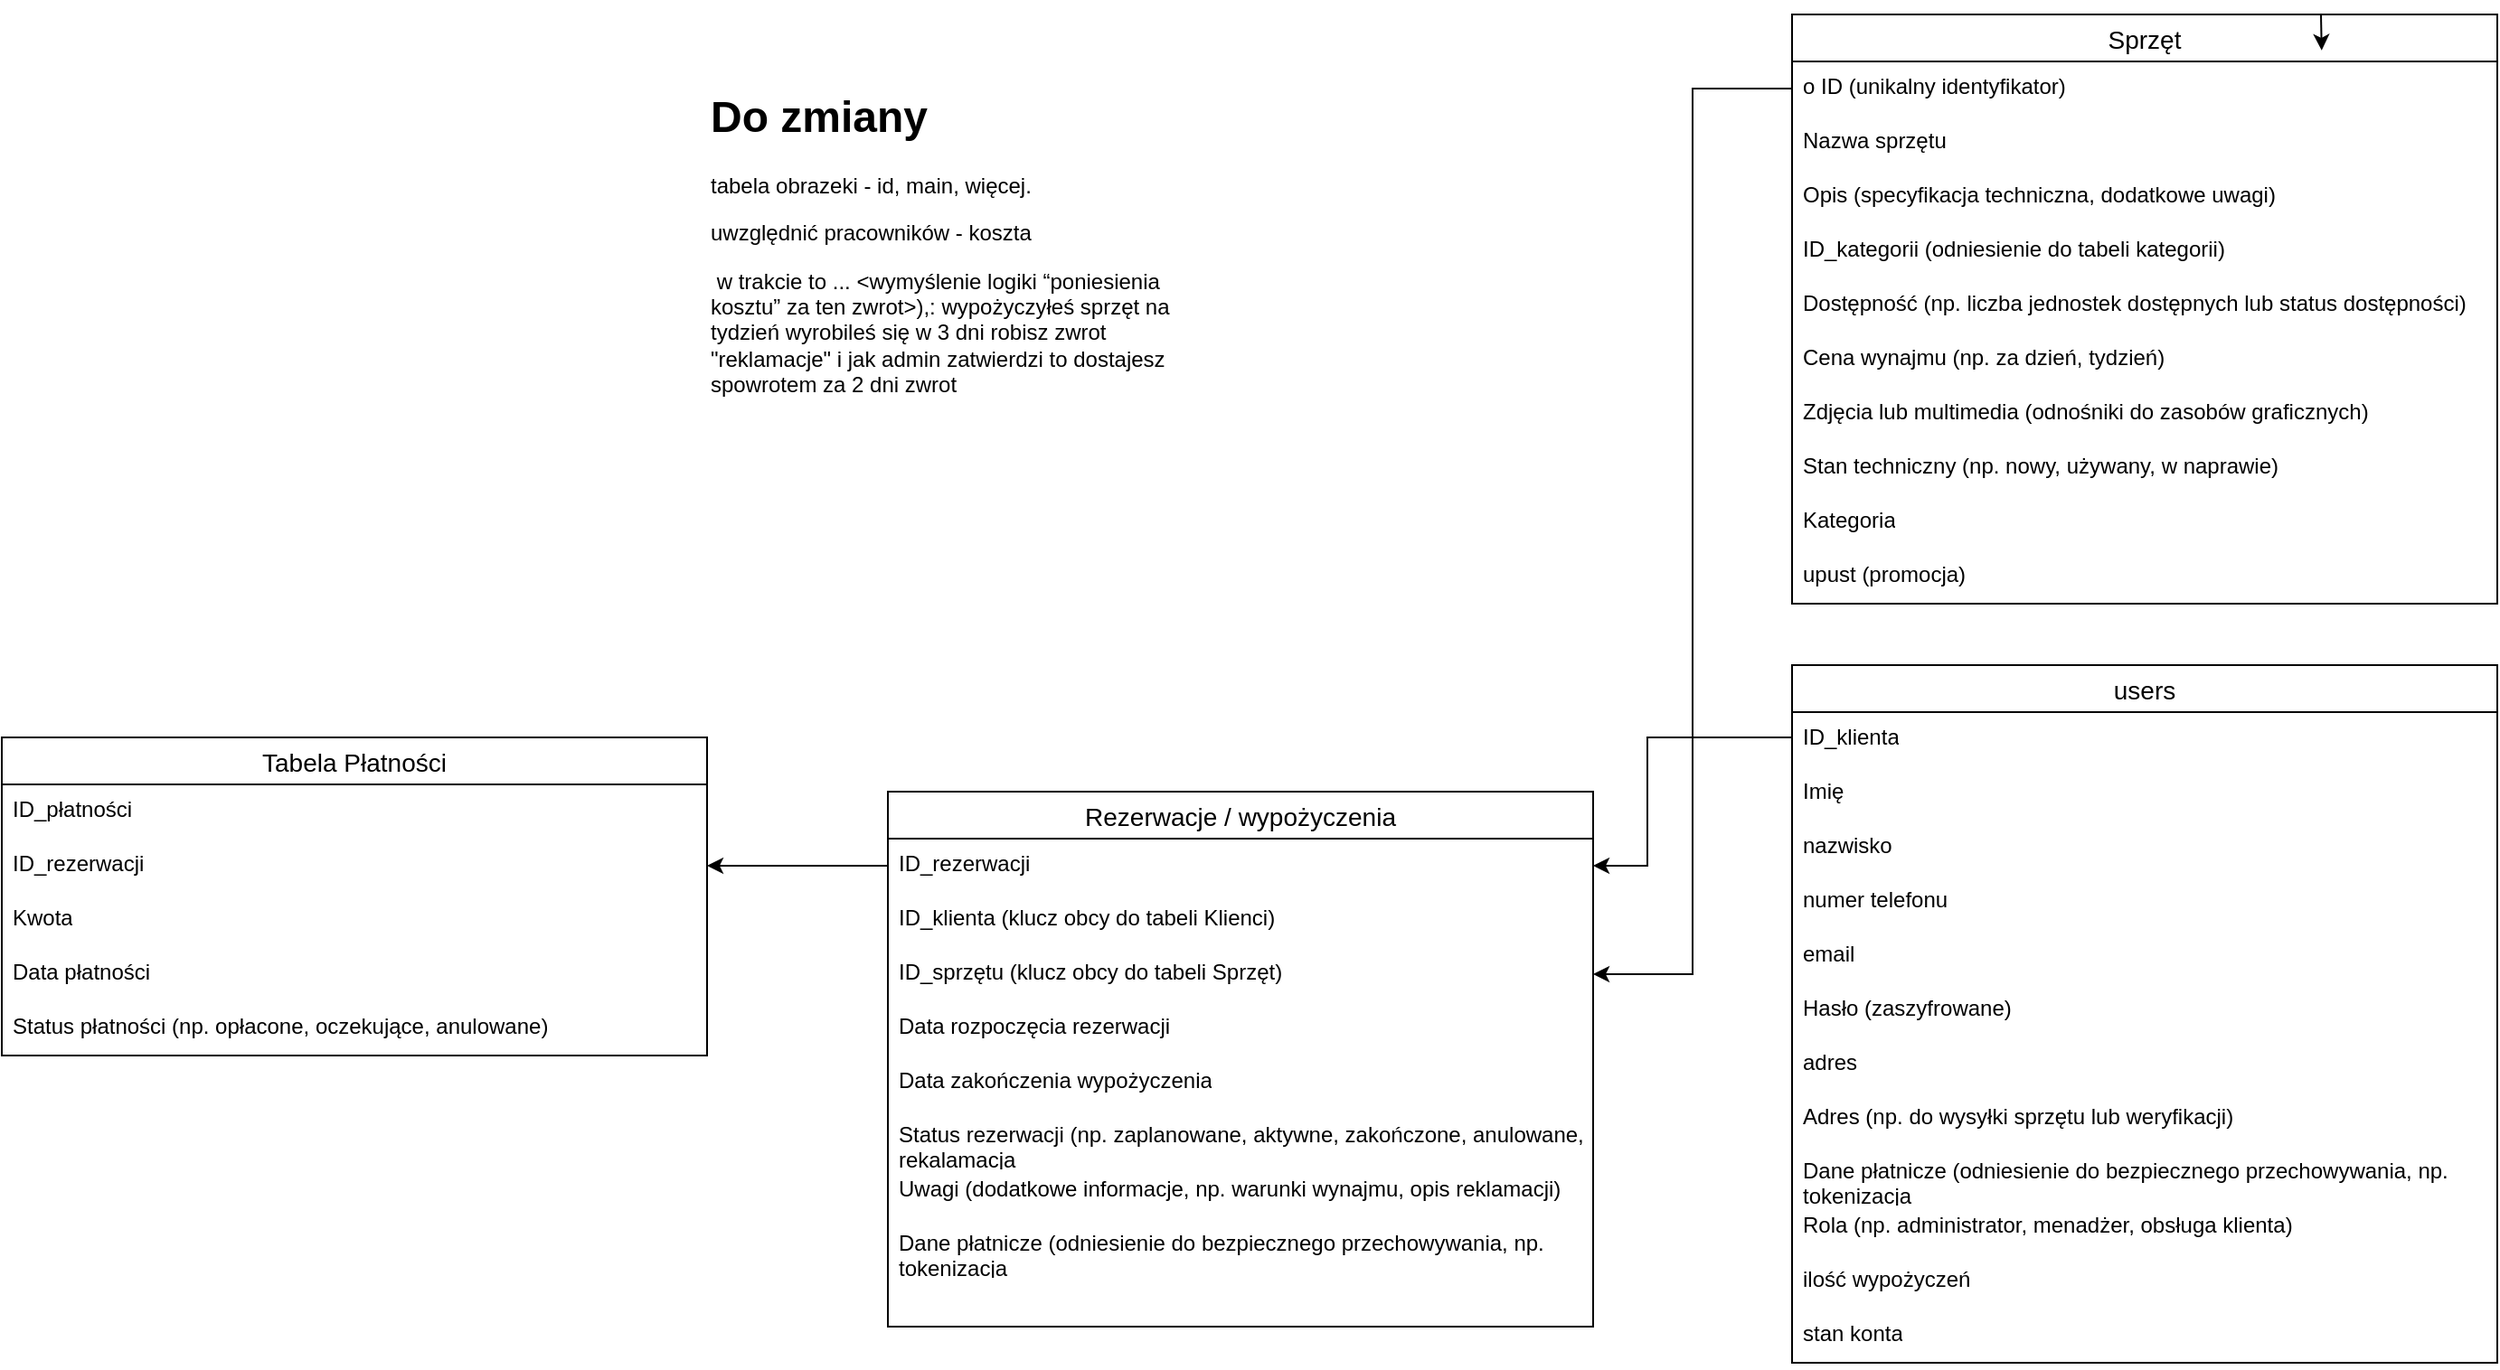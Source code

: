 <mxfile version="27.0.2">
  <diagram name="Strona-1" id="lWSHSH4AXyFH2gYiXC6V">
    <mxGraphModel dx="2864" dy="1236" grid="1" gridSize="10" guides="1" tooltips="1" connect="1" arrows="1" fold="1" page="1" pageScale="1" pageWidth="827" pageHeight="1169" math="0" shadow="0">
      <root>
        <mxCell id="0" />
        <mxCell id="1" parent="0" />
        <mxCell id="F-tQbkLNRFU5ONKQHyZZ-1" value="Sprzęt" style="swimlane;fontStyle=0;childLayout=stackLayout;horizontal=1;startSize=26;horizontalStack=0;resizeParent=1;resizeParentMax=0;resizeLast=0;collapsible=1;marginBottom=0;align=center;fontSize=14;" parent="1" vertex="1">
          <mxGeometry x="930" y="390" width="390" height="326" as="geometry" />
        </mxCell>
        <mxCell id="F-tQbkLNRFU5ONKQHyZZ-2" value="o ID (unikalny identyfikator)" style="text;strokeColor=none;fillColor=none;spacingLeft=4;spacingRight=4;overflow=hidden;rotatable=0;points=[[0,0.5],[1,0.5]];portConstraint=eastwest;fontSize=12;whiteSpace=wrap;html=1;" parent="F-tQbkLNRFU5ONKQHyZZ-1" vertex="1">
          <mxGeometry y="26" width="390" height="30" as="geometry" />
        </mxCell>
        <mxCell id="F-tQbkLNRFU5ONKQHyZZ-3" value="Nazwa sprzętu " style="text;strokeColor=none;fillColor=none;spacingLeft=4;spacingRight=4;overflow=hidden;rotatable=0;points=[[0,0.5],[1,0.5]];portConstraint=eastwest;fontSize=12;whiteSpace=wrap;html=1;" parent="F-tQbkLNRFU5ONKQHyZZ-1" vertex="1">
          <mxGeometry y="56" width="390" height="30" as="geometry" />
        </mxCell>
        <mxCell id="F-tQbkLNRFU5ONKQHyZZ-4" value="Opis (specyfikacja techniczna, dodatkowe uwagi)" style="text;strokeColor=none;fillColor=none;spacingLeft=4;spacingRight=4;overflow=hidden;rotatable=0;points=[[0,0.5],[1,0.5]];portConstraint=eastwest;fontSize=12;whiteSpace=wrap;html=1;" parent="F-tQbkLNRFU5ONKQHyZZ-1" vertex="1">
          <mxGeometry y="86" width="390" height="30" as="geometry" />
        </mxCell>
        <mxCell id="F-tQbkLNRFU5ONKQHyZZ-9" value="ID_kategorii (odniesienie do tabeli kategorii) " style="text;strokeColor=none;fillColor=none;spacingLeft=4;spacingRight=4;overflow=hidden;rotatable=0;points=[[0,0.5],[1,0.5]];portConstraint=eastwest;fontSize=12;whiteSpace=wrap;html=1;" parent="F-tQbkLNRFU5ONKQHyZZ-1" vertex="1">
          <mxGeometry y="116" width="390" height="30" as="geometry" />
        </mxCell>
        <mxCell id="F-tQbkLNRFU5ONKQHyZZ-10" value="Dostępność (np. liczba jednostek dostępnych lub status dostępności) " style="text;strokeColor=none;fillColor=none;spacingLeft=4;spacingRight=4;overflow=hidden;rotatable=0;points=[[0,0.5],[1,0.5]];portConstraint=eastwest;fontSize=12;whiteSpace=wrap;html=1;" parent="F-tQbkLNRFU5ONKQHyZZ-1" vertex="1">
          <mxGeometry y="146" width="390" height="30" as="geometry" />
        </mxCell>
        <mxCell id="F-tQbkLNRFU5ONKQHyZZ-11" value="Cena wynajmu (np. za dzień, tydzień) " style="text;strokeColor=none;fillColor=none;spacingLeft=4;spacingRight=4;overflow=hidden;rotatable=0;points=[[0,0.5],[1,0.5]];portConstraint=eastwest;fontSize=12;whiteSpace=wrap;html=1;" parent="F-tQbkLNRFU5ONKQHyZZ-1" vertex="1">
          <mxGeometry y="176" width="390" height="30" as="geometry" />
        </mxCell>
        <mxCell id="F-tQbkLNRFU5ONKQHyZZ-12" value="Zdjęcia lub multimedia (odnośniki do zasobów graficznych) " style="text;strokeColor=none;fillColor=none;spacingLeft=4;spacingRight=4;overflow=hidden;rotatable=0;points=[[0,0.5],[1,0.5]];portConstraint=eastwest;fontSize=12;whiteSpace=wrap;html=1;" parent="F-tQbkLNRFU5ONKQHyZZ-1" vertex="1">
          <mxGeometry y="206" width="390" height="30" as="geometry" />
        </mxCell>
        <mxCell id="F-tQbkLNRFU5ONKQHyZZ-13" value="Stan techniczny (np. nowy, używany, w naprawie)" style="text;strokeColor=none;fillColor=none;spacingLeft=4;spacingRight=4;overflow=hidden;rotatable=0;points=[[0,0.5],[1,0.5]];portConstraint=eastwest;fontSize=12;whiteSpace=wrap;html=1;" parent="F-tQbkLNRFU5ONKQHyZZ-1" vertex="1">
          <mxGeometry y="236" width="390" height="30" as="geometry" />
        </mxCell>
        <mxCell id="F-tQbkLNRFU5ONKQHyZZ-14" value="Kategoria&lt;div&gt;&lt;br&gt;&lt;/div&gt;" style="text;strokeColor=none;fillColor=none;spacingLeft=4;spacingRight=4;overflow=hidden;rotatable=0;points=[[0,0.5],[1,0.5]];portConstraint=eastwest;fontSize=12;whiteSpace=wrap;html=1;" parent="F-tQbkLNRFU5ONKQHyZZ-1" vertex="1">
          <mxGeometry y="266" width="390" height="30" as="geometry" />
        </mxCell>
        <mxCell id="F-tQbkLNRFU5ONKQHyZZ-54" value="&lt;div&gt;upust (promocja)&lt;/div&gt;" style="text;strokeColor=none;fillColor=none;spacingLeft=4;spacingRight=4;overflow=hidden;rotatable=0;points=[[0,0.5],[1,0.5]];portConstraint=eastwest;fontSize=12;whiteSpace=wrap;html=1;" parent="F-tQbkLNRFU5ONKQHyZZ-1" vertex="1">
          <mxGeometry y="296" width="390" height="30" as="geometry" />
        </mxCell>
        <mxCell id="F-tQbkLNRFU5ONKQHyZZ-15" value="users" style="swimlane;fontStyle=0;childLayout=stackLayout;horizontal=1;startSize=26;horizontalStack=0;resizeParent=1;resizeParentMax=0;resizeLast=0;collapsible=1;marginBottom=0;align=center;fontSize=14;" parent="1" vertex="1">
          <mxGeometry x="930" y="750" width="390" height="386" as="geometry" />
        </mxCell>
        <mxCell id="F-tQbkLNRFU5ONKQHyZZ-16" value="ID_klienta " style="text;strokeColor=none;fillColor=none;spacingLeft=4;spacingRight=4;overflow=hidden;rotatable=0;points=[[0,0.5],[1,0.5]];portConstraint=eastwest;fontSize=12;whiteSpace=wrap;html=1;" parent="F-tQbkLNRFU5ONKQHyZZ-15" vertex="1">
          <mxGeometry y="26" width="390" height="30" as="geometry" />
        </mxCell>
        <mxCell id="F-tQbkLNRFU5ONKQHyZZ-17" value="Imię" style="text;strokeColor=none;fillColor=none;spacingLeft=4;spacingRight=4;overflow=hidden;rotatable=0;points=[[0,0.5],[1,0.5]];portConstraint=eastwest;fontSize=12;whiteSpace=wrap;html=1;" parent="F-tQbkLNRFU5ONKQHyZZ-15" vertex="1">
          <mxGeometry y="56" width="390" height="30" as="geometry" />
        </mxCell>
        <mxCell id="F-tQbkLNRFU5ONKQHyZZ-18" value="nazwisko" style="text;strokeColor=none;fillColor=none;spacingLeft=4;spacingRight=4;overflow=hidden;rotatable=0;points=[[0,0.5],[1,0.5]];portConstraint=eastwest;fontSize=12;whiteSpace=wrap;html=1;" parent="F-tQbkLNRFU5ONKQHyZZ-15" vertex="1">
          <mxGeometry y="86" width="390" height="30" as="geometry" />
        </mxCell>
        <mxCell id="F-tQbkLNRFU5ONKQHyZZ-19" value="numer telefonu" style="text;strokeColor=none;fillColor=none;spacingLeft=4;spacingRight=4;overflow=hidden;rotatable=0;points=[[0,0.5],[1,0.5]];portConstraint=eastwest;fontSize=12;whiteSpace=wrap;html=1;" parent="F-tQbkLNRFU5ONKQHyZZ-15" vertex="1">
          <mxGeometry y="116" width="390" height="30" as="geometry" />
        </mxCell>
        <mxCell id="F-tQbkLNRFU5ONKQHyZZ-20" value="email" style="text;strokeColor=none;fillColor=none;spacingLeft=4;spacingRight=4;overflow=hidden;rotatable=0;points=[[0,0.5],[1,0.5]];portConstraint=eastwest;fontSize=12;whiteSpace=wrap;html=1;" parent="F-tQbkLNRFU5ONKQHyZZ-15" vertex="1">
          <mxGeometry y="146" width="390" height="30" as="geometry" />
        </mxCell>
        <mxCell id="F-tQbkLNRFU5ONKQHyZZ-52" value="Hasło (zaszyfrowane)" style="text;strokeColor=none;fillColor=none;spacingLeft=4;spacingRight=4;overflow=hidden;rotatable=0;points=[[0,0.5],[1,0.5]];portConstraint=eastwest;fontSize=12;whiteSpace=wrap;html=1;" parent="F-tQbkLNRFU5ONKQHyZZ-15" vertex="1">
          <mxGeometry y="176" width="390" height="30" as="geometry" />
        </mxCell>
        <mxCell id="F-tQbkLNRFU5ONKQHyZZ-21" value="adres" style="text;strokeColor=none;fillColor=none;spacingLeft=4;spacingRight=4;overflow=hidden;rotatable=0;points=[[0,0.5],[1,0.5]];portConstraint=eastwest;fontSize=12;whiteSpace=wrap;html=1;" parent="F-tQbkLNRFU5ONKQHyZZ-15" vertex="1">
          <mxGeometry y="206" width="390" height="30" as="geometry" />
        </mxCell>
        <mxCell id="F-tQbkLNRFU5ONKQHyZZ-22" value="Adres (np. do wysyłki sprzętu lub weryfikacji)  " style="text;strokeColor=none;fillColor=none;spacingLeft=4;spacingRight=4;overflow=hidden;rotatable=0;points=[[0,0.5],[1,0.5]];portConstraint=eastwest;fontSize=12;whiteSpace=wrap;html=1;" parent="F-tQbkLNRFU5ONKQHyZZ-15" vertex="1">
          <mxGeometry y="236" width="390" height="30" as="geometry" />
        </mxCell>
        <mxCell id="F-tQbkLNRFU5ONKQHyZZ-23" value="Dane płatnicze (odniesienie do bezpiecznego przechowywania, np. tokenizacja &lt;br/&gt;metod płatności)" style="text;strokeColor=none;fillColor=none;spacingLeft=4;spacingRight=4;overflow=hidden;rotatable=0;points=[[0,0.5],[1,0.5]];portConstraint=eastwest;fontSize=12;whiteSpace=wrap;html=1;" parent="F-tQbkLNRFU5ONKQHyZZ-15" vertex="1">
          <mxGeometry y="266" width="390" height="30" as="geometry" />
        </mxCell>
        <mxCell id="F-tQbkLNRFU5ONKQHyZZ-24" value="&lt;div&gt;Rola (np. administrator, menadżer, obsługa klienta)&amp;nbsp;&lt;/div&gt;" style="text;strokeColor=none;fillColor=none;spacingLeft=4;spacingRight=4;overflow=hidden;rotatable=0;points=[[0,0.5],[1,0.5]];portConstraint=eastwest;fontSize=12;whiteSpace=wrap;html=1;" parent="F-tQbkLNRFU5ONKQHyZZ-15" vertex="1">
          <mxGeometry y="296" width="390" height="30" as="geometry" />
        </mxCell>
        <mxCell id="F-tQbkLNRFU5ONKQHyZZ-55" value="&lt;div&gt;ilość wypożyczeń&lt;/div&gt;" style="text;strokeColor=none;fillColor=none;spacingLeft=4;spacingRight=4;overflow=hidden;rotatable=0;points=[[0,0.5],[1,0.5]];portConstraint=eastwest;fontSize=12;whiteSpace=wrap;html=1;" parent="F-tQbkLNRFU5ONKQHyZZ-15" vertex="1">
          <mxGeometry y="326" width="390" height="30" as="geometry" />
        </mxCell>
        <mxCell id="F-tQbkLNRFU5ONKQHyZZ-56" value="&lt;div&gt;stan konta&lt;/div&gt;" style="text;strokeColor=none;fillColor=none;spacingLeft=4;spacingRight=4;overflow=hidden;rotatable=0;points=[[0,0.5],[1,0.5]];portConstraint=eastwest;fontSize=12;whiteSpace=wrap;html=1;" parent="F-tQbkLNRFU5ONKQHyZZ-15" vertex="1">
          <mxGeometry y="356" width="390" height="30" as="geometry" />
        </mxCell>
        <mxCell id="F-tQbkLNRFU5ONKQHyZZ-25" value="Rezerwacje / wypożyczenia" style="swimlane;fontStyle=0;childLayout=stackLayout;horizontal=1;startSize=26;horizontalStack=0;resizeParent=1;resizeParentMax=0;resizeLast=0;collapsible=1;marginBottom=0;align=center;fontSize=14;" parent="1" vertex="1">
          <mxGeometry x="430" y="820" width="390" height="296" as="geometry" />
        </mxCell>
        <mxCell id="F-tQbkLNRFU5ONKQHyZZ-26" value="ID_rezerwacji  " style="text;strokeColor=none;fillColor=none;spacingLeft=4;spacingRight=4;overflow=hidden;rotatable=0;points=[[0,0.5],[1,0.5]];portConstraint=eastwest;fontSize=12;whiteSpace=wrap;html=1;" parent="F-tQbkLNRFU5ONKQHyZZ-25" vertex="1">
          <mxGeometry y="26" width="390" height="30" as="geometry" />
        </mxCell>
        <mxCell id="F-tQbkLNRFU5ONKQHyZZ-27" value="ID_klienta (klucz obcy do tabeli Klienci) " style="text;strokeColor=none;fillColor=none;spacingLeft=4;spacingRight=4;overflow=hidden;rotatable=0;points=[[0,0.5],[1,0.5]];portConstraint=eastwest;fontSize=12;whiteSpace=wrap;html=1;" parent="F-tQbkLNRFU5ONKQHyZZ-25" vertex="1">
          <mxGeometry y="56" width="390" height="30" as="geometry" />
        </mxCell>
        <mxCell id="F-tQbkLNRFU5ONKQHyZZ-28" value="ID_sprzętu (klucz obcy do tabeli Sprzęt) " style="text;strokeColor=none;fillColor=none;spacingLeft=4;spacingRight=4;overflow=hidden;rotatable=0;points=[[0,0.5],[1,0.5]];portConstraint=eastwest;fontSize=12;whiteSpace=wrap;html=1;" parent="F-tQbkLNRFU5ONKQHyZZ-25" vertex="1">
          <mxGeometry y="86" width="390" height="30" as="geometry" />
        </mxCell>
        <mxCell id="F-tQbkLNRFU5ONKQHyZZ-29" value="Data rozpoczęcia rezerwacji " style="text;strokeColor=none;fillColor=none;spacingLeft=4;spacingRight=4;overflow=hidden;rotatable=0;points=[[0,0.5],[1,0.5]];portConstraint=eastwest;fontSize=12;whiteSpace=wrap;html=1;" parent="F-tQbkLNRFU5ONKQHyZZ-25" vertex="1">
          <mxGeometry y="116" width="390" height="30" as="geometry" />
        </mxCell>
        <mxCell id="F-tQbkLNRFU5ONKQHyZZ-30" value="Data zakończenia wypożyczenia " style="text;strokeColor=none;fillColor=none;spacingLeft=4;spacingRight=4;overflow=hidden;rotatable=0;points=[[0,0.5],[1,0.5]];portConstraint=eastwest;fontSize=12;whiteSpace=wrap;html=1;" parent="F-tQbkLNRFU5ONKQHyZZ-25" vertex="1">
          <mxGeometry y="146" width="390" height="30" as="geometry" />
        </mxCell>
        <mxCell id="F-tQbkLNRFU5ONKQHyZZ-31" value="Status rezerwacji (np. zaplanowane, aktywne, zakończone, anulowane, rekalamacja&lt;div&gt;)&lt;/div&gt;" style="text;strokeColor=none;fillColor=none;spacingLeft=4;spacingRight=4;overflow=hidden;rotatable=0;points=[[0,0.5],[1,0.5]];portConstraint=eastwest;fontSize=12;whiteSpace=wrap;html=1;" parent="F-tQbkLNRFU5ONKQHyZZ-25" vertex="1">
          <mxGeometry y="176" width="390" height="30" as="geometry" />
        </mxCell>
        <mxCell id="F-tQbkLNRFU5ONKQHyZZ-32" value="Uwagi (dodatkowe informacje, np. warunki wynajmu, opis reklamacji)   " style="text;strokeColor=none;fillColor=none;spacingLeft=4;spacingRight=4;overflow=hidden;rotatable=0;points=[[0,0.5],[1,0.5]];portConstraint=eastwest;fontSize=12;whiteSpace=wrap;html=1;" parent="F-tQbkLNRFU5ONKQHyZZ-25" vertex="1">
          <mxGeometry y="206" width="390" height="30" as="geometry" />
        </mxCell>
        <mxCell id="F-tQbkLNRFU5ONKQHyZZ-33" value="Dane płatnicze (odniesienie do bezpiecznego przechowywania, np. tokenizacja &lt;br/&gt;metod płatności)" style="text;strokeColor=none;fillColor=none;spacingLeft=4;spacingRight=4;overflow=hidden;rotatable=0;points=[[0,0.5],[1,0.5]];portConstraint=eastwest;fontSize=12;whiteSpace=wrap;html=1;" parent="F-tQbkLNRFU5ONKQHyZZ-25" vertex="1">
          <mxGeometry y="236" width="390" height="30" as="geometry" />
        </mxCell>
        <mxCell id="F-tQbkLNRFU5ONKQHyZZ-34" value="&lt;div&gt;&lt;br&gt;&lt;/div&gt;" style="text;strokeColor=none;fillColor=none;spacingLeft=4;spacingRight=4;overflow=hidden;rotatable=0;points=[[0,0.5],[1,0.5]];portConstraint=eastwest;fontSize=12;whiteSpace=wrap;html=1;" parent="F-tQbkLNRFU5ONKQHyZZ-25" vertex="1">
          <mxGeometry y="266" width="390" height="30" as="geometry" />
        </mxCell>
        <mxCell id="F-tQbkLNRFU5ONKQHyZZ-35" value="Tabela Płatności " style="swimlane;fontStyle=0;childLayout=stackLayout;horizontal=1;startSize=26;horizontalStack=0;resizeParent=1;resizeParentMax=0;resizeLast=0;collapsible=1;marginBottom=0;align=center;fontSize=14;" parent="1" vertex="1">
          <mxGeometry x="-60" y="790" width="390" height="176" as="geometry" />
        </mxCell>
        <mxCell id="F-tQbkLNRFU5ONKQHyZZ-36" value="ID_płatności   " style="text;strokeColor=none;fillColor=none;spacingLeft=4;spacingRight=4;overflow=hidden;rotatable=0;points=[[0,0.5],[1,0.5]];portConstraint=eastwest;fontSize=12;whiteSpace=wrap;html=1;" parent="F-tQbkLNRFU5ONKQHyZZ-35" vertex="1">
          <mxGeometry y="26" width="390" height="30" as="geometry" />
        </mxCell>
        <mxCell id="F-tQbkLNRFU5ONKQHyZZ-37" value="ID_rezerwacji  " style="text;strokeColor=none;fillColor=none;spacingLeft=4;spacingRight=4;overflow=hidden;rotatable=0;points=[[0,0.5],[1,0.5]];portConstraint=eastwest;fontSize=12;whiteSpace=wrap;html=1;" parent="F-tQbkLNRFU5ONKQHyZZ-35" vertex="1">
          <mxGeometry y="56" width="390" height="30" as="geometry" />
        </mxCell>
        <mxCell id="F-tQbkLNRFU5ONKQHyZZ-38" value="Kwota  " style="text;strokeColor=none;fillColor=none;spacingLeft=4;spacingRight=4;overflow=hidden;rotatable=0;points=[[0,0.5],[1,0.5]];portConstraint=eastwest;fontSize=12;whiteSpace=wrap;html=1;" parent="F-tQbkLNRFU5ONKQHyZZ-35" vertex="1">
          <mxGeometry y="86" width="390" height="30" as="geometry" />
        </mxCell>
        <mxCell id="F-tQbkLNRFU5ONKQHyZZ-39" value="Data płatności  " style="text;strokeColor=none;fillColor=none;spacingLeft=4;spacingRight=4;overflow=hidden;rotatable=0;points=[[0,0.5],[1,0.5]];portConstraint=eastwest;fontSize=12;whiteSpace=wrap;html=1;" parent="F-tQbkLNRFU5ONKQHyZZ-35" vertex="1">
          <mxGeometry y="116" width="390" height="30" as="geometry" />
        </mxCell>
        <mxCell id="F-tQbkLNRFU5ONKQHyZZ-40" value="Status płatności (np. opłacone, oczekujące, anulowane)  " style="text;strokeColor=none;fillColor=none;spacingLeft=4;spacingRight=4;overflow=hidden;rotatable=0;points=[[0,0.5],[1,0.5]];portConstraint=eastwest;fontSize=12;whiteSpace=wrap;html=1;" parent="F-tQbkLNRFU5ONKQHyZZ-35" vertex="1">
          <mxGeometry y="146" width="390" height="30" as="geometry" />
        </mxCell>
        <mxCell id="F-tQbkLNRFU5ONKQHyZZ-53" value="&lt;h1 style=&quot;margin-top: 0px;&quot;&gt;Do zmiany&lt;/h1&gt;&lt;p&gt;tabela obrazeki - id, main, więcej.&lt;/p&gt;&lt;p&gt;uwzględnić pracowników - koszta&lt;/p&gt;&lt;p&gt;&amp;nbsp;w trakcie&amp;nbsp;&lt;span style=&quot;background-color: transparent; color: light-dark(rgb(0, 0, 0), rgb(255, 255, 255));&quot;&gt;to ... &amp;lt;wymyślenie logiki “poniesienia kosztu” za ten zwrot&amp;gt;),: wypożyczyłeś sprzęt na tydzień wyrobileś się w 3 dni robisz zwrot &quot;reklamacje&quot; i jak admin zatwierdzi to dostajesz spowrotem za 2 dni zwrot&lt;/span&gt;&lt;/p&gt;" style="text;html=1;whiteSpace=wrap;overflow=hidden;rounded=0;" parent="1" vertex="1">
          <mxGeometry x="330" y="426" width="290" height="290" as="geometry" />
        </mxCell>
        <mxCell id="F-tQbkLNRFU5ONKQHyZZ-57" style="edgeStyle=orthogonalEdgeStyle;rounded=0;orthogonalLoop=1;jettySize=auto;html=1;exitX=0;exitY=0.5;exitDx=0;exitDy=0;" parent="1" source="F-tQbkLNRFU5ONKQHyZZ-2" target="F-tQbkLNRFU5ONKQHyZZ-28" edge="1">
          <mxGeometry relative="1" as="geometry" />
        </mxCell>
        <mxCell id="F-tQbkLNRFU5ONKQHyZZ-58" style="edgeStyle=orthogonalEdgeStyle;rounded=0;orthogonalLoop=1;jettySize=auto;html=1;exitX=0;exitY=0.5;exitDx=0;exitDy=0;entryX=1;entryY=0.5;entryDx=0;entryDy=0;" parent="1" source="F-tQbkLNRFU5ONKQHyZZ-16" target="F-tQbkLNRFU5ONKQHyZZ-26" edge="1">
          <mxGeometry relative="1" as="geometry">
            <mxPoint x="1170" y="181" as="sourcePoint" />
            <mxPoint x="690" y="490" as="targetPoint" />
            <Array as="points">
              <mxPoint x="850" y="790" />
              <mxPoint x="850" y="861" />
            </Array>
          </mxGeometry>
        </mxCell>
        <mxCell id="F-tQbkLNRFU5ONKQHyZZ-61" style="edgeStyle=orthogonalEdgeStyle;rounded=0;orthogonalLoop=1;jettySize=auto;html=1;exitX=0;exitY=0.5;exitDx=0;exitDy=0;entryX=1;entryY=0.5;entryDx=0;entryDy=0;" parent="1" source="F-tQbkLNRFU5ONKQHyZZ-26" target="F-tQbkLNRFU5ONKQHyZZ-37" edge="1">
          <mxGeometry relative="1" as="geometry" />
        </mxCell>
        <mxCell id="F-tQbkLNRFU5ONKQHyZZ-62" style="edgeStyle=orthogonalEdgeStyle;rounded=0;orthogonalLoop=1;jettySize=auto;html=1;exitX=0.75;exitY=0;exitDx=0;exitDy=0;entryX=0.751;entryY=0.061;entryDx=0;entryDy=0;entryPerimeter=0;" parent="1" source="F-tQbkLNRFU5ONKQHyZZ-1" target="F-tQbkLNRFU5ONKQHyZZ-1" edge="1">
          <mxGeometry relative="1" as="geometry" />
        </mxCell>
      </root>
    </mxGraphModel>
  </diagram>
</mxfile>
